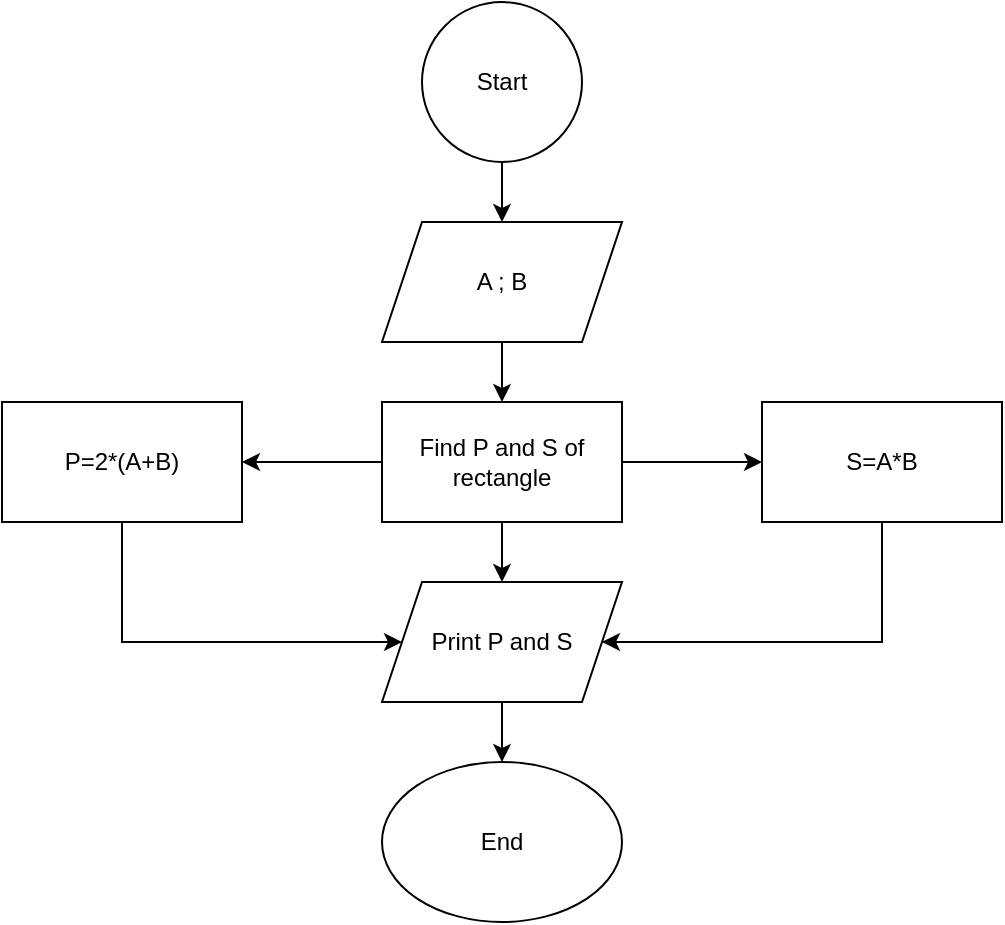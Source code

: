 <mxfile version="20.7.4" type="device"><diagram id="Slf2iP40ohaPPcjkcrvI" name="Страница 1"><mxGraphModel dx="1290" dy="581" grid="1" gridSize="10" guides="1" tooltips="1" connect="1" arrows="1" fold="1" page="1" pageScale="1" pageWidth="1654" pageHeight="2336" math="0" shadow="0"><root><mxCell id="0"/><mxCell id="1" parent="0"/><mxCell id="pK2ApG11IutIs0ZBa224-3" value="" style="edgeStyle=orthogonalEdgeStyle;rounded=0;orthogonalLoop=1;jettySize=auto;html=1;" edge="1" parent="1" source="pK2ApG11IutIs0ZBa224-1" target="pK2ApG11IutIs0ZBa224-2"><mxGeometry relative="1" as="geometry"/></mxCell><mxCell id="pK2ApG11IutIs0ZBa224-1" value="Start" style="ellipse;whiteSpace=wrap;html=1;aspect=fixed;" vertex="1" parent="1"><mxGeometry x="650" y="10" width="80" height="80" as="geometry"/></mxCell><mxCell id="pK2ApG11IutIs0ZBa224-5" value="" style="edgeStyle=orthogonalEdgeStyle;rounded=0;orthogonalLoop=1;jettySize=auto;html=1;" edge="1" parent="1" source="pK2ApG11IutIs0ZBa224-2" target="pK2ApG11IutIs0ZBa224-4"><mxGeometry relative="1" as="geometry"/></mxCell><mxCell id="pK2ApG11IutIs0ZBa224-2" value="A ; B" style="shape=parallelogram;perimeter=parallelogramPerimeter;whiteSpace=wrap;html=1;fixedSize=1;" vertex="1" parent="1"><mxGeometry x="630" y="120" width="120" height="60" as="geometry"/></mxCell><mxCell id="pK2ApG11IutIs0ZBa224-9" value="" style="edgeStyle=orthogonalEdgeStyle;rounded=0;orthogonalLoop=1;jettySize=auto;html=1;" edge="1" parent="1" source="pK2ApG11IutIs0ZBa224-4" target="pK2ApG11IutIs0ZBa224-8"><mxGeometry relative="1" as="geometry"/></mxCell><mxCell id="pK2ApG11IutIs0ZBa224-11" value="" style="edgeStyle=orthogonalEdgeStyle;rounded=0;orthogonalLoop=1;jettySize=auto;html=1;" edge="1" parent="1" source="pK2ApG11IutIs0ZBa224-4" target="pK2ApG11IutIs0ZBa224-10"><mxGeometry relative="1" as="geometry"/></mxCell><mxCell id="pK2ApG11IutIs0ZBa224-13" value="" style="edgeStyle=orthogonalEdgeStyle;rounded=0;orthogonalLoop=1;jettySize=auto;html=1;" edge="1" parent="1" source="pK2ApG11IutIs0ZBa224-4" target="pK2ApG11IutIs0ZBa224-12"><mxGeometry relative="1" as="geometry"/></mxCell><mxCell id="pK2ApG11IutIs0ZBa224-4" value="Find P and S of rectangle" style="whiteSpace=wrap;html=1;" vertex="1" parent="1"><mxGeometry x="630" y="210" width="120" height="60" as="geometry"/></mxCell><mxCell id="pK2ApG11IutIs0ZBa224-17" style="edgeStyle=orthogonalEdgeStyle;rounded=0;orthogonalLoop=1;jettySize=auto;html=1;exitX=0.5;exitY=1;exitDx=0;exitDy=0;entryX=0;entryY=0.5;entryDx=0;entryDy=0;" edge="1" parent="1" source="pK2ApG11IutIs0ZBa224-8" target="pK2ApG11IutIs0ZBa224-12"><mxGeometry relative="1" as="geometry"><Array as="points"><mxPoint x="500" y="330"/></Array></mxGeometry></mxCell><mxCell id="pK2ApG11IutIs0ZBa224-8" value="P=2*(A+B)" style="whiteSpace=wrap;html=1;" vertex="1" parent="1"><mxGeometry x="440" y="210" width="120" height="60" as="geometry"/></mxCell><mxCell id="pK2ApG11IutIs0ZBa224-16" style="edgeStyle=orthogonalEdgeStyle;rounded=0;orthogonalLoop=1;jettySize=auto;html=1;exitX=0.5;exitY=1;exitDx=0;exitDy=0;entryX=1;entryY=0.5;entryDx=0;entryDy=0;" edge="1" parent="1" source="pK2ApG11IutIs0ZBa224-10" target="pK2ApG11IutIs0ZBa224-12"><mxGeometry relative="1" as="geometry"><Array as="points"><mxPoint x="880" y="330"/></Array></mxGeometry></mxCell><mxCell id="pK2ApG11IutIs0ZBa224-10" value="S=A*B" style="whiteSpace=wrap;html=1;" vertex="1" parent="1"><mxGeometry x="820" y="210" width="120" height="60" as="geometry"/></mxCell><mxCell id="pK2ApG11IutIs0ZBa224-15" style="edgeStyle=orthogonalEdgeStyle;rounded=0;orthogonalLoop=1;jettySize=auto;html=1;exitX=0.5;exitY=1;exitDx=0;exitDy=0;entryX=0.5;entryY=0;entryDx=0;entryDy=0;" edge="1" parent="1" source="pK2ApG11IutIs0ZBa224-12" target="pK2ApG11IutIs0ZBa224-14"><mxGeometry relative="1" as="geometry"/></mxCell><mxCell id="pK2ApG11IutIs0ZBa224-12" value="Print P and S" style="shape=parallelogram;perimeter=parallelogramPerimeter;whiteSpace=wrap;html=1;fixedSize=1;" vertex="1" parent="1"><mxGeometry x="630" y="300" width="120" height="60" as="geometry"/></mxCell><mxCell id="pK2ApG11IutIs0ZBa224-14" value="End" style="ellipse;whiteSpace=wrap;html=1;" vertex="1" parent="1"><mxGeometry x="630" y="390" width="120" height="80" as="geometry"/></mxCell></root></mxGraphModel></diagram></mxfile>